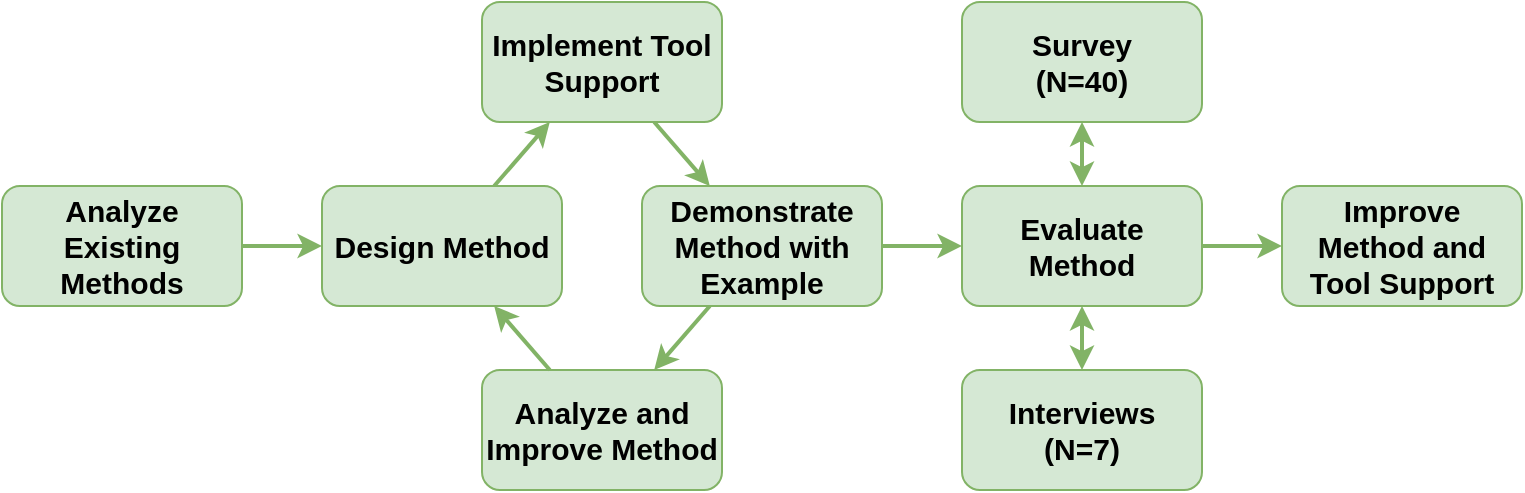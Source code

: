 <mxfile version="10.9.3" type="device"><diagram id="jgR4TiidttuUvGHe4xXU" name="Page-1"><mxGraphModel dx="1422" dy="848" grid="1" gridSize="10" guides="1" tooltips="1" connect="1" arrows="1" fold="1" page="1" pageScale="1" pageWidth="1169" pageHeight="827" math="0" shadow="0"><root><mxCell id="0"/><mxCell id="1" parent="0"/><mxCell id="S_a3rX835V8vei1Or_31-6" value="" style="edgeStyle=orthogonalEdgeStyle;rounded=0;orthogonalLoop=1;jettySize=auto;html=1;fontSize=15;endSize=6;startSize=6;jumpSize=6;strokeWidth=2;fillColor=#d5e8d4;strokeColor=#82b366;" parent="1" source="S_a3rX835V8vei1Or_31-2" target="S_a3rX835V8vei1Or_31-5" edge="1"><mxGeometry relative="1" as="geometry"/></mxCell><mxCell id="S_a3rX835V8vei1Or_31-2" value="Analyze Existing Methods" style="rounded=1;whiteSpace=wrap;html=1;fillColor=#d5e8d4;strokeColor=#82b366;fontStyle=1;fontSize=15;" parent="1" vertex="1"><mxGeometry x="70" y="230" width="120" height="60" as="geometry"/></mxCell><mxCell id="S_a3rX835V8vei1Or_31-8" value="" style="rounded=0;orthogonalLoop=1;jettySize=auto;html=1;fontSize=15;endSize=6;startSize=6;jumpSize=6;strokeWidth=2;fillColor=#d5e8d4;strokeColor=#82b366;" parent="1" source="S_a3rX835V8vei1Or_31-5" target="S_a3rX835V8vei1Or_31-7" edge="1"><mxGeometry relative="1" as="geometry"/></mxCell><mxCell id="S_a3rX835V8vei1Or_31-5" value="Design Method" style="rounded=1;whiteSpace=wrap;html=1;fillColor=#d5e8d4;strokeColor=#82b366;fontStyle=1;fontSize=15;" parent="1" vertex="1"><mxGeometry x="230" y="230" width="120" height="60" as="geometry"/></mxCell><mxCell id="S_a3rX835V8vei1Or_31-10" value="" style="rounded=0;orthogonalLoop=1;jettySize=auto;html=1;fontSize=15;endSize=6;startSize=6;jumpSize=6;strokeWidth=2;fillColor=#d5e8d4;strokeColor=#82b366;" parent="1" source="S_a3rX835V8vei1Or_31-7" target="S_a3rX835V8vei1Or_31-9" edge="1"><mxGeometry relative="1" as="geometry"/></mxCell><mxCell id="S_a3rX835V8vei1Or_31-7" value="Implement Tool Support" style="rounded=1;whiteSpace=wrap;html=1;fillColor=#d5e8d4;strokeColor=#82b366;fontStyle=1;fontSize=15;" parent="1" vertex="1"><mxGeometry x="310" y="138" width="120" height="60" as="geometry"/></mxCell><mxCell id="S_a3rX835V8vei1Or_31-12" value="" style="rounded=0;orthogonalLoop=1;jettySize=auto;html=1;fontSize=15;endSize=6;startSize=6;jumpSize=6;strokeWidth=2;fillColor=#d5e8d4;strokeColor=#82b366;" parent="1" source="S_a3rX835V8vei1Or_31-9" target="S_a3rX835V8vei1Or_31-11" edge="1"><mxGeometry relative="1" as="geometry"/></mxCell><mxCell id="S_a3rX835V8vei1Or_31-15" value="" style="edgeStyle=none;rounded=0;orthogonalLoop=1;jettySize=auto;html=1;fontSize=15;endSize=6;startSize=6;jumpSize=6;strokeWidth=2;fillColor=#d5e8d4;strokeColor=#82b366;" parent="1" source="S_a3rX835V8vei1Or_31-9" target="S_a3rX835V8vei1Or_31-14" edge="1"><mxGeometry relative="1" as="geometry"/></mxCell><mxCell id="S_a3rX835V8vei1Or_31-9" value="Demonstrate Method with Example" style="rounded=1;whiteSpace=wrap;html=1;fillColor=#d5e8d4;strokeColor=#82b366;fontStyle=1;fontSize=15;" parent="1" vertex="1"><mxGeometry x="390" y="230" width="120" height="60" as="geometry"/></mxCell><mxCell id="S_a3rX835V8vei1Or_31-17" value="" style="edgeStyle=none;rounded=0;orthogonalLoop=1;jettySize=auto;html=1;fontSize=15;endSize=6;startSize=6;jumpSize=6;strokeWidth=2;fillColor=#d5e8d4;strokeColor=#82b366;" parent="1" source="S_a3rX835V8vei1Or_31-14" target="S_a3rX835V8vei1Or_31-16" edge="1"><mxGeometry relative="1" as="geometry"/></mxCell><mxCell id="S_a3rX835V8vei1Or_31-19" value="" style="edgeStyle=none;rounded=0;orthogonalLoop=1;jettySize=auto;html=1;fontSize=15;startArrow=classic;startFill=1;endSize=6;startSize=6;jumpSize=6;strokeWidth=2;fillColor=#d5e8d4;strokeColor=#82b366;" parent="1" source="S_a3rX835V8vei1Or_31-14" target="S_a3rX835V8vei1Or_31-18" edge="1"><mxGeometry relative="1" as="geometry"/></mxCell><mxCell id="S_a3rX835V8vei1Or_31-21" value="" style="edgeStyle=none;rounded=0;orthogonalLoop=1;jettySize=auto;html=1;fontSize=15;startArrow=classic;startFill=1;endSize=6;startSize=6;jumpSize=6;strokeWidth=2;fillColor=#d5e8d4;strokeColor=#82b366;" parent="1" source="S_a3rX835V8vei1Or_31-14" target="S_a3rX835V8vei1Or_31-20" edge="1"><mxGeometry relative="1" as="geometry"/></mxCell><mxCell id="S_a3rX835V8vei1Or_31-14" value="Evaluate Method" style="rounded=1;whiteSpace=wrap;html=1;fillColor=#d5e8d4;strokeColor=#82b366;fontStyle=1;fontSize=15;" parent="1" vertex="1"><mxGeometry x="550" y="230" width="120" height="60" as="geometry"/></mxCell><mxCell id="S_a3rX835V8vei1Or_31-20" value="Interviews&lt;br&gt;(N=7)" style="rounded=1;whiteSpace=wrap;html=1;fillColor=#d5e8d4;strokeColor=#82b366;fontStyle=1;fontSize=15;" parent="1" vertex="1"><mxGeometry x="550" y="322" width="120" height="60" as="geometry"/></mxCell><mxCell id="S_a3rX835V8vei1Or_31-18" value="Survey&lt;br&gt;(N=40)" style="rounded=1;whiteSpace=wrap;html=1;fillColor=#d5e8d4;strokeColor=#82b366;fontStyle=1;fontSize=15;" parent="1" vertex="1"><mxGeometry x="550" y="138" width="120" height="60" as="geometry"/></mxCell><mxCell id="S_a3rX835V8vei1Or_31-16" value="Improve&lt;br&gt;Method and Tool Support" style="rounded=1;whiteSpace=wrap;html=1;fillColor=#d5e8d4;strokeColor=#82b366;fontStyle=1;fontSize=15;" parent="1" vertex="1"><mxGeometry x="710" y="230" width="120" height="60" as="geometry"/></mxCell><mxCell id="S_a3rX835V8vei1Or_31-11" value="Analyze and Improve Method" style="rounded=1;whiteSpace=wrap;html=1;fillColor=#d5e8d4;strokeColor=#82b366;fontStyle=1;fontSize=15;" parent="1" vertex="1"><mxGeometry x="310" y="322" width="120" height="60" as="geometry"/></mxCell><mxCell id="S_a3rX835V8vei1Or_31-13" value="" style="rounded=0;orthogonalLoop=1;jettySize=auto;html=1;fontSize=15;endSize=6;startSize=6;jumpSize=6;strokeWidth=2;fillColor=#d5e8d4;strokeColor=#82b366;" parent="1" source="S_a3rX835V8vei1Or_31-11" target="S_a3rX835V8vei1Or_31-5" edge="1"><mxGeometry relative="1" as="geometry"><mxPoint x="484.231" y="320" as="sourcePoint"/><mxPoint x="435.769" y="383" as="targetPoint"/></mxGeometry></mxCell></root></mxGraphModel></diagram></mxfile>